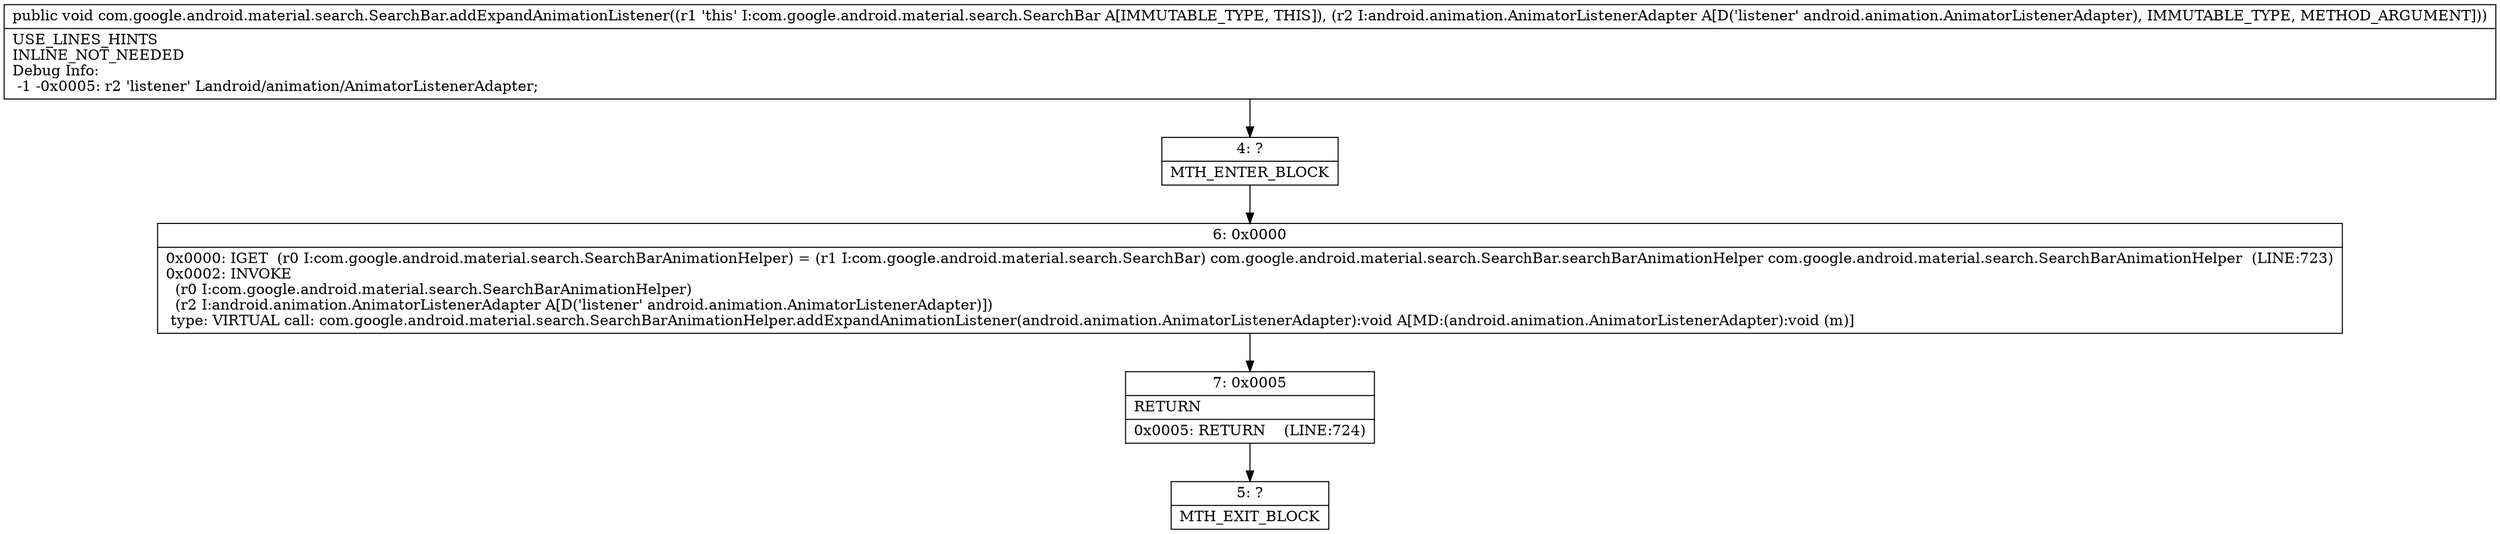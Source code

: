 digraph "CFG forcom.google.android.material.search.SearchBar.addExpandAnimationListener(Landroid\/animation\/AnimatorListenerAdapter;)V" {
Node_4 [shape=record,label="{4\:\ ?|MTH_ENTER_BLOCK\l}"];
Node_6 [shape=record,label="{6\:\ 0x0000|0x0000: IGET  (r0 I:com.google.android.material.search.SearchBarAnimationHelper) = (r1 I:com.google.android.material.search.SearchBar) com.google.android.material.search.SearchBar.searchBarAnimationHelper com.google.android.material.search.SearchBarAnimationHelper  (LINE:723)\l0x0002: INVOKE  \l  (r0 I:com.google.android.material.search.SearchBarAnimationHelper)\l  (r2 I:android.animation.AnimatorListenerAdapter A[D('listener' android.animation.AnimatorListenerAdapter)])\l type: VIRTUAL call: com.google.android.material.search.SearchBarAnimationHelper.addExpandAnimationListener(android.animation.AnimatorListenerAdapter):void A[MD:(android.animation.AnimatorListenerAdapter):void (m)]\l}"];
Node_7 [shape=record,label="{7\:\ 0x0005|RETURN\l|0x0005: RETURN    (LINE:724)\l}"];
Node_5 [shape=record,label="{5\:\ ?|MTH_EXIT_BLOCK\l}"];
MethodNode[shape=record,label="{public void com.google.android.material.search.SearchBar.addExpandAnimationListener((r1 'this' I:com.google.android.material.search.SearchBar A[IMMUTABLE_TYPE, THIS]), (r2 I:android.animation.AnimatorListenerAdapter A[D('listener' android.animation.AnimatorListenerAdapter), IMMUTABLE_TYPE, METHOD_ARGUMENT]))  | USE_LINES_HINTS\lINLINE_NOT_NEEDED\lDebug Info:\l  \-1 \-0x0005: r2 'listener' Landroid\/animation\/AnimatorListenerAdapter;\l}"];
MethodNode -> Node_4;Node_4 -> Node_6;
Node_6 -> Node_7;
Node_7 -> Node_5;
}

